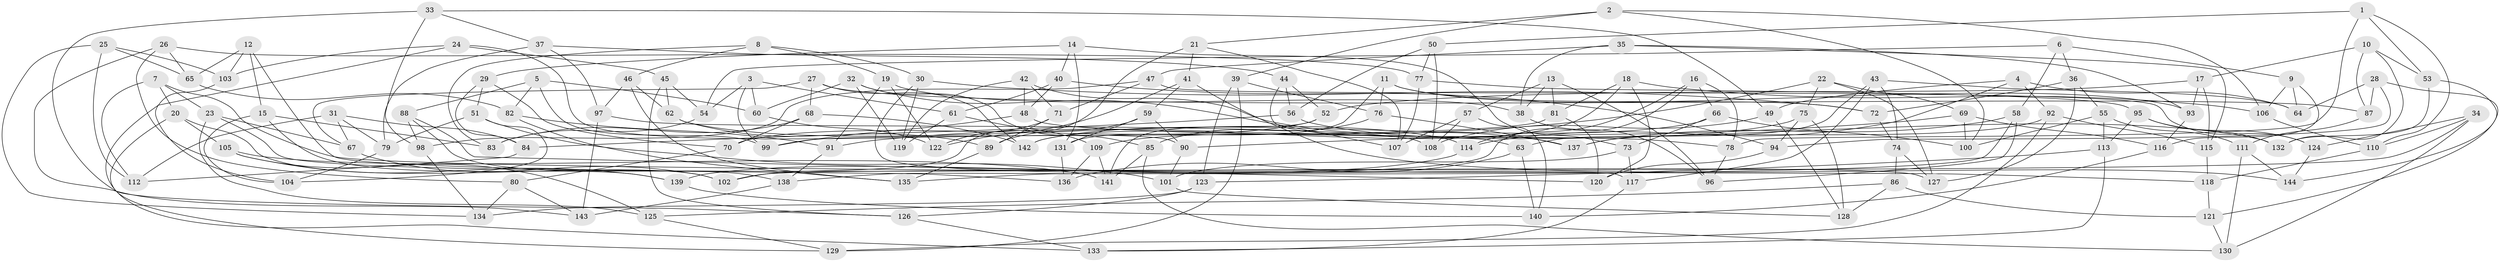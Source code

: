 // coarse degree distribution, {4: 0.32954545454545453, 6: 0.5568181818181818, 5: 0.07954545454545454, 3: 0.03409090909090909}
// Generated by graph-tools (version 1.1) at 2025/52/02/27/25 19:52:28]
// undirected, 144 vertices, 288 edges
graph export_dot {
graph [start="1"]
  node [color=gray90,style=filled];
  1;
  2;
  3;
  4;
  5;
  6;
  7;
  8;
  9;
  10;
  11;
  12;
  13;
  14;
  15;
  16;
  17;
  18;
  19;
  20;
  21;
  22;
  23;
  24;
  25;
  26;
  27;
  28;
  29;
  30;
  31;
  32;
  33;
  34;
  35;
  36;
  37;
  38;
  39;
  40;
  41;
  42;
  43;
  44;
  45;
  46;
  47;
  48;
  49;
  50;
  51;
  52;
  53;
  54;
  55;
  56;
  57;
  58;
  59;
  60;
  61;
  62;
  63;
  64;
  65;
  66;
  67;
  68;
  69;
  70;
  71;
  72;
  73;
  74;
  75;
  76;
  77;
  78;
  79;
  80;
  81;
  82;
  83;
  84;
  85;
  86;
  87;
  88;
  89;
  90;
  91;
  92;
  93;
  94;
  95;
  96;
  97;
  98;
  99;
  100;
  101;
  102;
  103;
  104;
  105;
  106;
  107;
  108;
  109;
  110;
  111;
  112;
  113;
  114;
  115;
  116;
  117;
  118;
  119;
  120;
  121;
  122;
  123;
  124;
  125;
  126;
  127;
  128;
  129;
  130;
  131;
  132;
  133;
  134;
  135;
  136;
  137;
  138;
  139;
  140;
  141;
  142;
  143;
  144;
  1 -- 53;
  1 -- 110;
  1 -- 50;
  1 -- 78;
  2 -- 39;
  2 -- 21;
  2 -- 106;
  2 -- 100;
  3 -- 99;
  3 -- 61;
  3 -- 60;
  3 -- 54;
  4 -- 92;
  4 -- 49;
  4 -- 114;
  4 -- 64;
  5 -- 82;
  5 -- 99;
  5 -- 60;
  5 -- 88;
  6 -- 9;
  6 -- 54;
  6 -- 58;
  6 -- 36;
  7 -- 23;
  7 -- 118;
  7 -- 112;
  7 -- 20;
  8 -- 83;
  8 -- 30;
  8 -- 46;
  8 -- 19;
  9 -- 116;
  9 -- 64;
  9 -- 106;
  10 -- 17;
  10 -- 132;
  10 -- 53;
  10 -- 87;
  11 -- 76;
  11 -- 72;
  11 -- 93;
  11 -- 131;
  12 -- 65;
  12 -- 136;
  12 -- 15;
  12 -- 103;
  13 -- 81;
  13 -- 57;
  13 -- 38;
  13 -- 96;
  14 -- 131;
  14 -- 29;
  14 -- 73;
  14 -- 40;
  15 -- 139;
  15 -- 83;
  15 -- 104;
  16 -- 66;
  16 -- 138;
  16 -- 114;
  16 -- 78;
  17 -- 52;
  17 -- 115;
  17 -- 93;
  18 -- 81;
  18 -- 106;
  18 -- 120;
  18 -- 142;
  19 -- 38;
  19 -- 122;
  19 -- 91;
  20 -- 129;
  20 -- 102;
  20 -- 105;
  21 -- 102;
  21 -- 107;
  21 -- 41;
  22 -- 75;
  22 -- 127;
  22 -- 91;
  22 -- 69;
  23 -- 125;
  23 -- 67;
  23 -- 127;
  24 -- 103;
  24 -- 133;
  24 -- 90;
  24 -- 45;
  25 -- 65;
  25 -- 112;
  25 -- 103;
  25 -- 134;
  26 -- 80;
  26 -- 77;
  26 -- 143;
  26 -- 65;
  27 -- 68;
  27 -- 142;
  27 -- 67;
  27 -- 87;
  28 -- 94;
  28 -- 121;
  28 -- 64;
  28 -- 87;
  29 -- 51;
  29 -- 70;
  29 -- 84;
  30 -- 72;
  30 -- 117;
  30 -- 119;
  31 -- 67;
  31 -- 79;
  31 -- 112;
  31 -- 84;
  32 -- 85;
  32 -- 107;
  32 -- 119;
  32 -- 60;
  33 -- 37;
  33 -- 126;
  33 -- 98;
  33 -- 49;
  34 -- 130;
  34 -- 102;
  34 -- 110;
  34 -- 124;
  35 -- 115;
  35 -- 47;
  35 -- 93;
  35 -- 38;
  36 -- 55;
  36 -- 127;
  36 -- 72;
  37 -- 44;
  37 -- 79;
  37 -- 97;
  38 -- 96;
  39 -- 76;
  39 -- 129;
  39 -- 123;
  40 -- 61;
  40 -- 48;
  40 -- 94;
  41 -- 144;
  41 -- 122;
  41 -- 59;
  42 -- 48;
  42 -- 137;
  42 -- 119;
  42 -- 71;
  43 -- 63;
  43 -- 117;
  43 -- 74;
  43 -- 64;
  44 -- 63;
  44 -- 52;
  44 -- 56;
  45 -- 62;
  45 -- 54;
  45 -- 126;
  46 -- 97;
  46 -- 135;
  46 -- 62;
  47 -- 71;
  47 -- 124;
  47 -- 98;
  48 -- 78;
  48 -- 99;
  49 -- 128;
  49 -- 108;
  50 -- 77;
  50 -- 56;
  50 -- 108;
  51 -- 79;
  51 -- 101;
  51 -- 104;
  52 -- 70;
  52 -- 141;
  53 -- 144;
  53 -- 132;
  54 -- 83;
  55 -- 100;
  55 -- 111;
  55 -- 113;
  56 -- 132;
  56 -- 84;
  57 -- 107;
  57 -- 108;
  57 -- 140;
  58 -- 135;
  58 -- 137;
  58 -- 96;
  59 -- 90;
  59 -- 89;
  59 -- 131;
  60 -- 122;
  61 -- 109;
  61 -- 119;
  62 -- 114;
  62 -- 89;
  63 -- 136;
  63 -- 140;
  65 -- 82;
  66 -- 73;
  66 -- 142;
  66 -- 100;
  67 -- 102;
  68 -- 142;
  68 -- 70;
  68 -- 83;
  69 -- 100;
  69 -- 90;
  69 -- 116;
  70 -- 80;
  71 -- 89;
  71 -- 122;
  72 -- 74;
  73 -- 101;
  73 -- 117;
  74 -- 86;
  74 -- 127;
  75 -- 128;
  75 -- 94;
  75 -- 109;
  76 -- 85;
  76 -- 137;
  77 -- 95;
  77 -- 107;
  78 -- 96;
  79 -- 104;
  80 -- 134;
  80 -- 143;
  81 -- 99;
  81 -- 120;
  82 -- 135;
  82 -- 91;
  84 -- 112;
  85 -- 141;
  85 -- 130;
  86 -- 121;
  86 -- 125;
  86 -- 128;
  87 -- 111;
  88 -- 120;
  88 -- 138;
  88 -- 98;
  89 -- 135;
  90 -- 101;
  91 -- 138;
  92 -- 115;
  92 -- 129;
  92 -- 137;
  93 -- 116;
  94 -- 120;
  95 -- 124;
  95 -- 132;
  95 -- 113;
  97 -- 143;
  97 -- 108;
  98 -- 134;
  101 -- 128;
  103 -- 104;
  105 -- 141;
  105 -- 139;
  105 -- 125;
  106 -- 110;
  109 -- 136;
  109 -- 141;
  110 -- 118;
  111 -- 144;
  111 -- 130;
  113 -- 133;
  113 -- 123;
  114 -- 139;
  115 -- 118;
  116 -- 140;
  117 -- 133;
  118 -- 121;
  121 -- 130;
  123 -- 134;
  123 -- 126;
  124 -- 144;
  125 -- 129;
  126 -- 133;
  131 -- 136;
  138 -- 143;
  139 -- 140;
}
